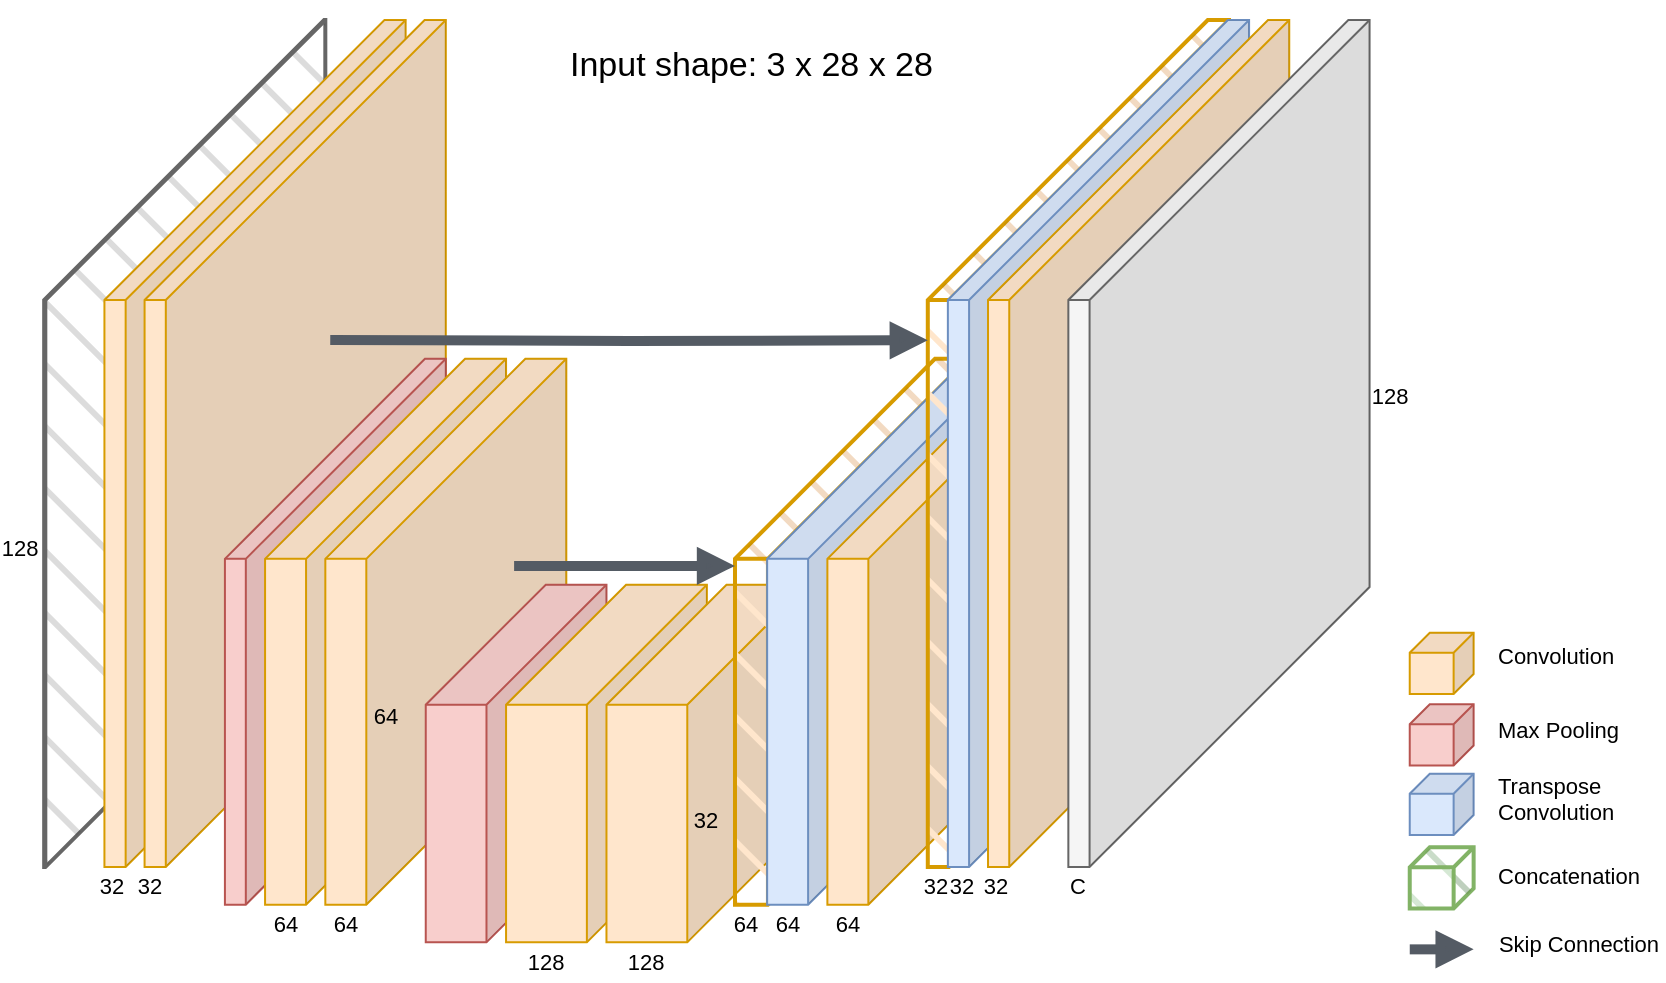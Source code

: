 <mxfile version="23.0.2" type="device">
  <diagram name="Page-1" id="T1WyHNRkKmHr8BE0JCqU">
    <mxGraphModel dx="555" dy="362" grid="1" gridSize="10" guides="1" tooltips="1" connect="1" arrows="1" fold="1" page="1" pageScale="1" pageWidth="827" pageHeight="1169" math="0" shadow="0">
      <root>
        <mxCell id="0" />
        <mxCell id="1" parent="0" />
        <mxCell id="ybQS04IvCk9VFile2A1y-20" value="" style="shape=cube;whiteSpace=wrap;html=1;boundedLbl=1;backgroundOutline=1;darkOpacity=0.05;darkOpacity2=0.1;flipH=1;flipV=0;size=140;fillColor=#f5f5f5;strokeColor=#666666;fontColor=#333333;fillStyle=hatch;strokeWidth=2;" vertex="1" parent="1">
          <mxGeometry x="50.09" y="150" width="140.573" height="423.529" as="geometry" />
        </mxCell>
        <mxCell id="ybQS04IvCk9VFile2A1y-1" value="" style="shape=cube;whiteSpace=wrap;html=1;boundedLbl=1;backgroundOutline=1;darkOpacity=0.05;darkOpacity2=0.1;flipH=1;flipV=0;size=140;fillColor=#ffe6cc;strokeColor=#d79b00;" vertex="1" parent="1">
          <mxGeometry x="80.213" y="150" width="150.614" height="423.529" as="geometry" />
        </mxCell>
        <mxCell id="ybQS04IvCk9VFile2A1y-3" value="" style="shape=cube;whiteSpace=wrap;html=1;boundedLbl=1;backgroundOutline=1;darkOpacity=0.05;darkOpacity2=0.1;flipH=1;flipV=0;size=140;fillColor=#ffe6cc;strokeColor=#d79b00;" vertex="1" parent="1">
          <mxGeometry x="100.295" y="150" width="150.614" height="423.529" as="geometry" />
        </mxCell>
        <mxCell id="ybQS04IvCk9VFile2A1y-4" value="" style="shape=cube;whiteSpace=wrap;html=1;boundedLbl=1;backgroundOutline=1;darkOpacity=0.05;darkOpacity2=0.1;flipH=1;flipV=0;size=100;fillColor=#f8cecc;strokeColor=#b85450;" vertex="1" parent="1">
          <mxGeometry x="140.459" y="319.412" width="110.451" height="272.941" as="geometry" />
        </mxCell>
        <mxCell id="ybQS04IvCk9VFile2A1y-5" value="" style="shape=cube;whiteSpace=wrap;html=1;boundedLbl=1;backgroundOutline=1;darkOpacity=0.05;darkOpacity2=0.1;flipH=1;flipV=0;size=100;fillColor=#ffe6cc;strokeColor=#d79b00;" vertex="1" parent="1">
          <mxGeometry x="160.541" y="319.412" width="120.492" height="272.941" as="geometry" />
        </mxCell>
        <mxCell id="ybQS04IvCk9VFile2A1y-7" value="" style="shape=cube;whiteSpace=wrap;html=1;boundedLbl=1;backgroundOutline=1;darkOpacity=0.05;darkOpacity2=0.1;flipH=1;flipV=0;size=100;fillColor=#ffe6cc;strokeColor=#d79b00;" vertex="1" parent="1">
          <mxGeometry x="190.664" y="319.412" width="120.492" height="272.941" as="geometry" />
        </mxCell>
        <mxCell id="ybQS04IvCk9VFile2A1y-10" value="" style="shape=cube;whiteSpace=wrap;html=1;boundedLbl=1;backgroundOutline=1;darkOpacity=0.05;darkOpacity2=0.1;flipH=1;flipV=0;size=60;fillColor=#f8cecc;strokeColor=#b85450;" vertex="1" parent="1">
          <mxGeometry x="240.868" y="432.353" width="90.369" height="178.824" as="geometry" />
        </mxCell>
        <mxCell id="ybQS04IvCk9VFile2A1y-11" value="" style="shape=cube;whiteSpace=wrap;html=1;boundedLbl=1;backgroundOutline=1;darkOpacity=0.05;darkOpacity2=0.1;flipH=1;flipV=0;size=60;fillColor=#ffe6cc;strokeColor=#d79b00;" vertex="1" parent="1">
          <mxGeometry x="281.032" y="432.353" width="100.41" height="178.824" as="geometry" />
        </mxCell>
        <mxCell id="ybQS04IvCk9VFile2A1y-12" value="" style="shape=cube;whiteSpace=wrap;html=1;boundedLbl=1;backgroundOutline=1;darkOpacity=0.05;darkOpacity2=0.1;flipH=1;flipV=0;size=60;fillColor=#ffe6cc;strokeColor=#d79b00;" vertex="1" parent="1">
          <mxGeometry x="331.237" y="432.353" width="100.41" height="178.824" as="geometry" />
        </mxCell>
        <mxCell id="ybQS04IvCk9VFile2A1y-13" value="" style="shape=cube;whiteSpace=wrap;html=1;boundedLbl=1;backgroundOutline=1;darkOpacity=0.05;darkOpacity2=0.1;flipH=1;flipV=0;size=100;fillColor=#ffe6cc;strokeColor=#d79b00;fillStyle=hatch;strokeWidth=2;" vertex="1" parent="1">
          <mxGeometry x="395.499" y="319.412" width="116.475" height="272.941" as="geometry" />
        </mxCell>
        <mxCell id="ybQS04IvCk9VFile2A1y-14" value="" style="shape=cube;whiteSpace=wrap;html=1;boundedLbl=1;backgroundOutline=1;darkOpacity=0.05;darkOpacity2=0.1;flipH=1;flipV=0;size=100;fillColor=#dae8fc;strokeColor=#6c8ebf;gradientColor=none;fillStyle=solid;strokeWidth=1;" vertex="1" parent="1">
          <mxGeometry x="411.565" y="319.412" width="120.492" height="272.941" as="geometry" />
        </mxCell>
        <mxCell id="ybQS04IvCk9VFile2A1y-15" value="" style="shape=cube;whiteSpace=wrap;html=1;boundedLbl=1;backgroundOutline=1;darkOpacity=0.05;darkOpacity2=0.1;flipH=1;flipV=0;size=100;fillColor=#ffe6cc;strokeColor=#d79b00;" vertex="1" parent="1">
          <mxGeometry x="441.688" y="319.412" width="120.492" height="272.941" as="geometry" />
        </mxCell>
        <mxCell id="ybQS04IvCk9VFile2A1y-16" value="" style="shape=cube;whiteSpace=wrap;html=1;boundedLbl=1;backgroundOutline=1;darkOpacity=0.05;darkOpacity2=0.1;flipH=1;flipV=0;size=140;fillColor=#ffe6cc;strokeColor=#d79b00;fillStyle=hatch;strokeWidth=2;" vertex="1" parent="1">
          <mxGeometry x="491.893" y="150" width="150.614" height="423.529" as="geometry" />
        </mxCell>
        <mxCell id="ybQS04IvCk9VFile2A1y-17" value="" style="shape=cube;whiteSpace=wrap;html=1;boundedLbl=1;backgroundOutline=1;darkOpacity=0.05;darkOpacity2=0.1;flipH=1;flipV=0;size=140;fillColor=#dae8fc;strokeColor=#6c8ebf;" vertex="1" parent="1">
          <mxGeometry x="501.933" y="150" width="150.614" height="423.529" as="geometry" />
        </mxCell>
        <mxCell id="ybQS04IvCk9VFile2A1y-18" value="" style="shape=cube;whiteSpace=wrap;html=1;boundedLbl=1;backgroundOutline=1;darkOpacity=0.05;darkOpacity2=0.1;flipH=1;flipV=0;size=140;fillColor=#ffe6cc;strokeColor=#d79b00;" vertex="1" parent="1">
          <mxGeometry x="522.015" y="150" width="150.614" height="423.529" as="geometry" />
        </mxCell>
        <mxCell id="ybQS04IvCk9VFile2A1y-19" value="" style="shape=cube;whiteSpace=wrap;html=1;boundedLbl=1;backgroundOutline=1;darkOpacity=0.05;darkOpacity2=0.1;flipH=1;flipV=0;size=140;fillColor=#f5f5f5;strokeColor=#666666;fontColor=#333333;" vertex="1" parent="1">
          <mxGeometry x="562.179" y="150" width="150.614" height="423.529" as="geometry" />
        </mxCell>
        <mxCell id="ybQS04IvCk9VFile2A1y-22" value="" style="edgeStyle=orthogonalEdgeStyle;html=1;endArrow=block;elbow=vertical;startArrow=none;endFill=1;strokeColor=#545B64;rounded=0;strokeWidth=5;entryX=0.983;entryY=0.378;entryDx=0;entryDy=0;entryPerimeter=0;" edge="1" parent="1">
          <mxGeometry width="100" relative="1" as="geometry">
            <mxPoint x="193.124" y="310" as="sourcePoint" />
            <mxPoint x="491.893" y="310.094" as="targetPoint" />
          </mxGeometry>
        </mxCell>
        <mxCell id="ybQS04IvCk9VFile2A1y-23" value="" style="edgeStyle=orthogonalEdgeStyle;html=1;endArrow=block;elbow=vertical;startArrow=none;endFill=1;strokeColor=#545B64;rounded=0;strokeWidth=5;" edge="1" parent="1">
          <mxGeometry width="100" relative="1" as="geometry">
            <mxPoint x="285.049" y="422.941" as="sourcePoint" />
            <mxPoint x="395.499" y="422.941" as="targetPoint" />
          </mxGeometry>
        </mxCell>
        <mxCell id="ybQS04IvCk9VFile2A1y-26" value="&lt;font style=&quot;font-size: 11px;&quot;&gt;64&lt;/font&gt;" style="text;html=1;strokeColor=none;fillColor=none;align=center;verticalAlign=middle;whiteSpace=wrap;rounded=0;" vertex="1" parent="1">
          <mxGeometry x="160.541" y="592.353" width="20.082" height="18.824" as="geometry" />
        </mxCell>
        <mxCell id="ybQS04IvCk9VFile2A1y-28" value="&lt;font style=&quot;font-size: 11px;&quot;&gt;64&lt;/font&gt;" style="text;html=1;strokeColor=none;fillColor=none;align=center;verticalAlign=middle;whiteSpace=wrap;rounded=0;" vertex="1" parent="1">
          <mxGeometry x="190.664" y="592.353" width="20.082" height="18.824" as="geometry" />
        </mxCell>
        <mxCell id="ybQS04IvCk9VFile2A1y-29" value="&lt;font style=&quot;font-size: 11px;&quot;&gt;32&lt;/font&gt;" style="text;html=1;strokeColor=none;fillColor=none;align=center;verticalAlign=middle;whiteSpace=wrap;rounded=0;" vertex="1" parent="1">
          <mxGeometry x="74.188" y="573.529" width="20.082" height="18.824" as="geometry" />
        </mxCell>
        <mxCell id="ybQS04IvCk9VFile2A1y-30" value="&lt;font style=&quot;font-size: 11px;&quot;&gt;32&lt;/font&gt;" style="text;html=1;strokeColor=none;fillColor=none;align=center;verticalAlign=middle;whiteSpace=wrap;rounded=0;" vertex="1" parent="1">
          <mxGeometry x="93.266" y="573.529" width="20.082" height="18.824" as="geometry" />
        </mxCell>
        <mxCell id="ybQS04IvCk9VFile2A1y-31" value="&lt;font style=&quot;font-size: 11px;&quot;&gt;128&lt;/font&gt;" style="text;html=1;strokeColor=none;fillColor=none;align=center;verticalAlign=middle;whiteSpace=wrap;rounded=0;" vertex="1" parent="1">
          <mxGeometry x="291.073" y="611.176" width="20.082" height="18.824" as="geometry" />
        </mxCell>
        <mxCell id="ybQS04IvCk9VFile2A1y-32" value="&lt;font style=&quot;font-size: 11px;&quot;&gt;128&lt;/font&gt;" style="text;html=1;strokeColor=none;fillColor=none;align=center;verticalAlign=middle;whiteSpace=wrap;rounded=0;" vertex="1" parent="1">
          <mxGeometry x="341.278" y="611.176" width="20.082" height="18.824" as="geometry" />
        </mxCell>
        <mxCell id="ybQS04IvCk9VFile2A1y-33" value="&lt;font style=&quot;font-size: 11px;&quot;&gt;64&lt;/font&gt;" style="text;html=1;strokeColor=none;fillColor=none;align=center;verticalAlign=middle;whiteSpace=wrap;rounded=0;" vertex="1" parent="1">
          <mxGeometry x="441.688" y="592.353" width="20.082" height="18.824" as="geometry" />
        </mxCell>
        <mxCell id="ybQS04IvCk9VFile2A1y-34" value="&lt;font style=&quot;font-size: 11px;&quot;&gt;32&lt;/font&gt;" style="text;html=1;strokeColor=none;fillColor=none;align=center;verticalAlign=middle;whiteSpace=wrap;rounded=0;" vertex="1" parent="1">
          <mxGeometry x="515.991" y="573.529" width="20.082" height="18.824" as="geometry" />
        </mxCell>
        <mxCell id="ybQS04IvCk9VFile2A1y-35" value="&lt;font style=&quot;font-size: 11px;&quot;&gt;64&lt;/font&gt;" style="text;html=1;strokeColor=none;fillColor=none;align=center;verticalAlign=middle;whiteSpace=wrap;rounded=0;" vertex="1" parent="1">
          <mxGeometry x="391.483" y="592.353" width="20.082" height="18.824" as="geometry" />
        </mxCell>
        <mxCell id="ybQS04IvCk9VFile2A1y-36" value="&lt;font style=&quot;font-size: 11px;&quot;&gt;64&lt;/font&gt;" style="text;html=1;strokeColor=none;fillColor=none;align=center;verticalAlign=middle;whiteSpace=wrap;rounded=0;" vertex="1" parent="1">
          <mxGeometry x="411.565" y="592.353" width="20.082" height="18.824" as="geometry" />
        </mxCell>
        <mxCell id="ybQS04IvCk9VFile2A1y-37" value="&lt;font style=&quot;font-size: 11px;&quot;&gt;C&lt;/font&gt;" style="text;html=1;strokeColor=none;fillColor=none;align=center;verticalAlign=middle;whiteSpace=wrap;rounded=0;" vertex="1" parent="1">
          <mxGeometry x="557.159" y="573.529" width="20.082" height="18.824" as="geometry" />
        </mxCell>
        <mxCell id="ybQS04IvCk9VFile2A1y-39" value="&lt;font style=&quot;font-size: 11px;&quot;&gt;128&lt;/font&gt;" style="text;html=1;strokeColor=none;fillColor=none;align=center;verticalAlign=middle;whiteSpace=wrap;rounded=0;" vertex="1" parent="1">
          <mxGeometry x="712.794" y="328.824" width="20.082" height="18.824" as="geometry" />
        </mxCell>
        <mxCell id="ybQS04IvCk9VFile2A1y-40" value="&lt;font style=&quot;font-size: 11px;&quot;&gt;128&lt;/font&gt;" style="text;html=1;strokeColor=none;fillColor=none;align=center;verticalAlign=middle;whiteSpace=wrap;rounded=0;" vertex="1" parent="1">
          <mxGeometry x="28" y="404.118" width="20.082" height="18.824" as="geometry" />
        </mxCell>
        <mxCell id="ybQS04IvCk9VFile2A1y-42" value="&lt;span style=&quot;font-size: 11px;&quot;&gt;64&lt;/span&gt;" style="text;html=1;strokeColor=none;fillColor=none;align=center;verticalAlign=middle;whiteSpace=wrap;rounded=0;" vertex="1" parent="1">
          <mxGeometry x="210.746" y="488.824" width="20.082" height="18.824" as="geometry" />
        </mxCell>
        <mxCell id="ybQS04IvCk9VFile2A1y-43" value="&lt;span style=&quot;font-size: 11px;&quot;&gt;32&lt;br&gt;&lt;/span&gt;" style="text;html=1;strokeColor=none;fillColor=none;align=center;verticalAlign=middle;whiteSpace=wrap;rounded=0;" vertex="1" parent="1">
          <mxGeometry x="371.401" y="540.588" width="20.082" height="18.824" as="geometry" />
        </mxCell>
        <mxCell id="ybQS04IvCk9VFile2A1y-44" value="" style="shape=cube;whiteSpace=wrap;html=1;boundedLbl=1;backgroundOutline=1;darkOpacity=0.05;darkOpacity2=0.1;flipH=1;flipV=0;size=10;fillColor=#ffe6cc;strokeColor=#d79b00;" vertex="1" parent="1">
          <mxGeometry x="732.876" y="456.383" width="31.943" height="30.638" as="geometry" />
        </mxCell>
        <mxCell id="ybQS04IvCk9VFile2A1y-45" value="" style="shape=cube;whiteSpace=wrap;html=1;boundedLbl=1;backgroundOutline=1;darkOpacity=0.05;darkOpacity2=0.1;flipH=1;flipV=0;size=10;fillColor=#f8cecc;strokeColor=#b85450;" vertex="1" parent="1">
          <mxGeometry x="732.876" y="492.128" width="31.943" height="30.638" as="geometry" />
        </mxCell>
        <mxCell id="ybQS04IvCk9VFile2A1y-46" value="" style="shape=cube;whiteSpace=wrap;html=1;boundedLbl=1;backgroundOutline=1;darkOpacity=0.05;darkOpacity2=0.1;flipH=1;flipV=0;size=10;fillColor=#dae8fc;strokeColor=#6c8ebf;" vertex="1" parent="1">
          <mxGeometry x="732.876" y="526.872" width="31.943" height="30.638" as="geometry" />
        </mxCell>
        <mxCell id="ybQS04IvCk9VFile2A1y-47" value="" style="shape=cube;whiteSpace=wrap;html=1;boundedLbl=1;backgroundOutline=1;darkOpacity=0.05;darkOpacity2=0.1;flipH=1;flipV=0;size=10;fillColor=#d5e8d4;strokeColor=#82b366;fillStyle=hatch;strokeWidth=2;" vertex="1" parent="1">
          <mxGeometry x="732.876" y="563.617" width="31.943" height="30.638" as="geometry" />
        </mxCell>
        <mxCell id="ybQS04IvCk9VFile2A1y-48" value="" style="edgeStyle=orthogonalEdgeStyle;html=1;endArrow=block;elbow=vertical;startArrow=none;endFill=1;strokeColor=#545B64;rounded=0;strokeWidth=5;" edge="1" parent="1">
          <mxGeometry width="100" relative="1" as="geometry">
            <mxPoint x="732.876" y="614.681" as="sourcePoint" />
            <mxPoint x="764.819" y="614.681" as="targetPoint" />
          </mxGeometry>
        </mxCell>
        <mxCell id="ybQS04IvCk9VFile2A1y-49" value="&lt;font style=&quot;font-size: 11px;&quot;&gt;Convolution&lt;/font&gt;" style="text;html=1;strokeColor=none;fillColor=none;align=left;verticalAlign=middle;whiteSpace=wrap;rounded=0;" vertex="1" parent="1">
          <mxGeometry x="775.466" y="457.404" width="63.886" height="20.426" as="geometry" />
        </mxCell>
        <mxCell id="ybQS04IvCk9VFile2A1y-50" value="&lt;font style=&quot;font-size: 11px;&quot;&gt;Max Pooling&lt;/font&gt;" style="text;html=1;strokeColor=none;fillColor=none;align=left;verticalAlign=middle;whiteSpace=wrap;rounded=0;" vertex="1" parent="1">
          <mxGeometry x="775.466" y="495.191" width="74.534" height="20.426" as="geometry" />
        </mxCell>
        <mxCell id="ybQS04IvCk9VFile2A1y-51" value="&lt;div style=&quot;&quot;&gt;&lt;span style=&quot;font-size: 11px; background-color: initial;&quot;&gt;Transpose&lt;/span&gt;&lt;/div&gt;&lt;font style=&quot;font-size: 11px;&quot;&gt;&lt;div style=&quot;&quot;&gt;&lt;span style=&quot;background-color: initial;&quot;&gt;Convolution&lt;/span&gt;&lt;/div&gt;&lt;/font&gt;" style="text;html=1;strokeColor=none;fillColor=none;align=left;verticalAlign=middle;whiteSpace=wrap;rounded=0;" vertex="1" parent="1">
          <mxGeometry x="775.466" y="528.894" width="74.534" height="20.426" as="geometry" />
        </mxCell>
        <mxCell id="ybQS04IvCk9VFile2A1y-52" value="&lt;div style=&quot;text-align: left;&quot;&gt;&lt;span style=&quot;font-size: 11px; background-color: initial;&quot;&gt;Concatenation&lt;/span&gt;&lt;/div&gt;" style="text;html=1;strokeColor=none;fillColor=none;align=center;verticalAlign=middle;whiteSpace=wrap;rounded=0;" vertex="1" parent="1">
          <mxGeometry x="775.466" y="567.702" width="74.534" height="20.426" as="geometry" />
        </mxCell>
        <mxCell id="ybQS04IvCk9VFile2A1y-53" value="&lt;div style=&quot;text-align: left;&quot;&gt;&lt;span style=&quot;font-size: 11px; background-color: initial;&quot;&gt;Skip Connection&lt;/span&gt;&lt;/div&gt;" style="text;html=1;strokeColor=none;fillColor=none;align=center;verticalAlign=middle;whiteSpace=wrap;rounded=0;" vertex="1" parent="1">
          <mxGeometry x="775.47" y="601.4" width="84.53" height="20.43" as="geometry" />
        </mxCell>
        <mxCell id="ybQS04IvCk9VFile2A1y-59" value="&lt;font style=&quot;font-size: 17px;&quot;&gt;Input shape: 3 x 28 x 28&lt;/font&gt;" style="text;html=1;strokeColor=none;fillColor=none;align=left;verticalAlign=middle;whiteSpace=wrap;rounded=0;" vertex="1" parent="1">
          <mxGeometry x="311.16" y="140" width="225" height="65" as="geometry" />
        </mxCell>
        <mxCell id="ybQS04IvCk9VFile2A1y-60" value="&lt;font style=&quot;font-size: 11px;&quot;&gt;32&lt;/font&gt;" style="text;html=1;strokeColor=none;fillColor=none;align=center;verticalAlign=middle;whiteSpace=wrap;rounded=0;" vertex="1" parent="1">
          <mxGeometry x="485.851" y="573.529" width="20.082" height="18.824" as="geometry" />
        </mxCell>
        <mxCell id="ybQS04IvCk9VFile2A1y-61" value="&lt;font style=&quot;font-size: 11px;&quot;&gt;32&lt;/font&gt;" style="text;html=1;strokeColor=none;fillColor=none;align=center;verticalAlign=middle;whiteSpace=wrap;rounded=0;" vertex="1" parent="1">
          <mxGeometry x="498.911" y="573.529" width="20.082" height="18.824" as="geometry" />
        </mxCell>
      </root>
    </mxGraphModel>
  </diagram>
</mxfile>
